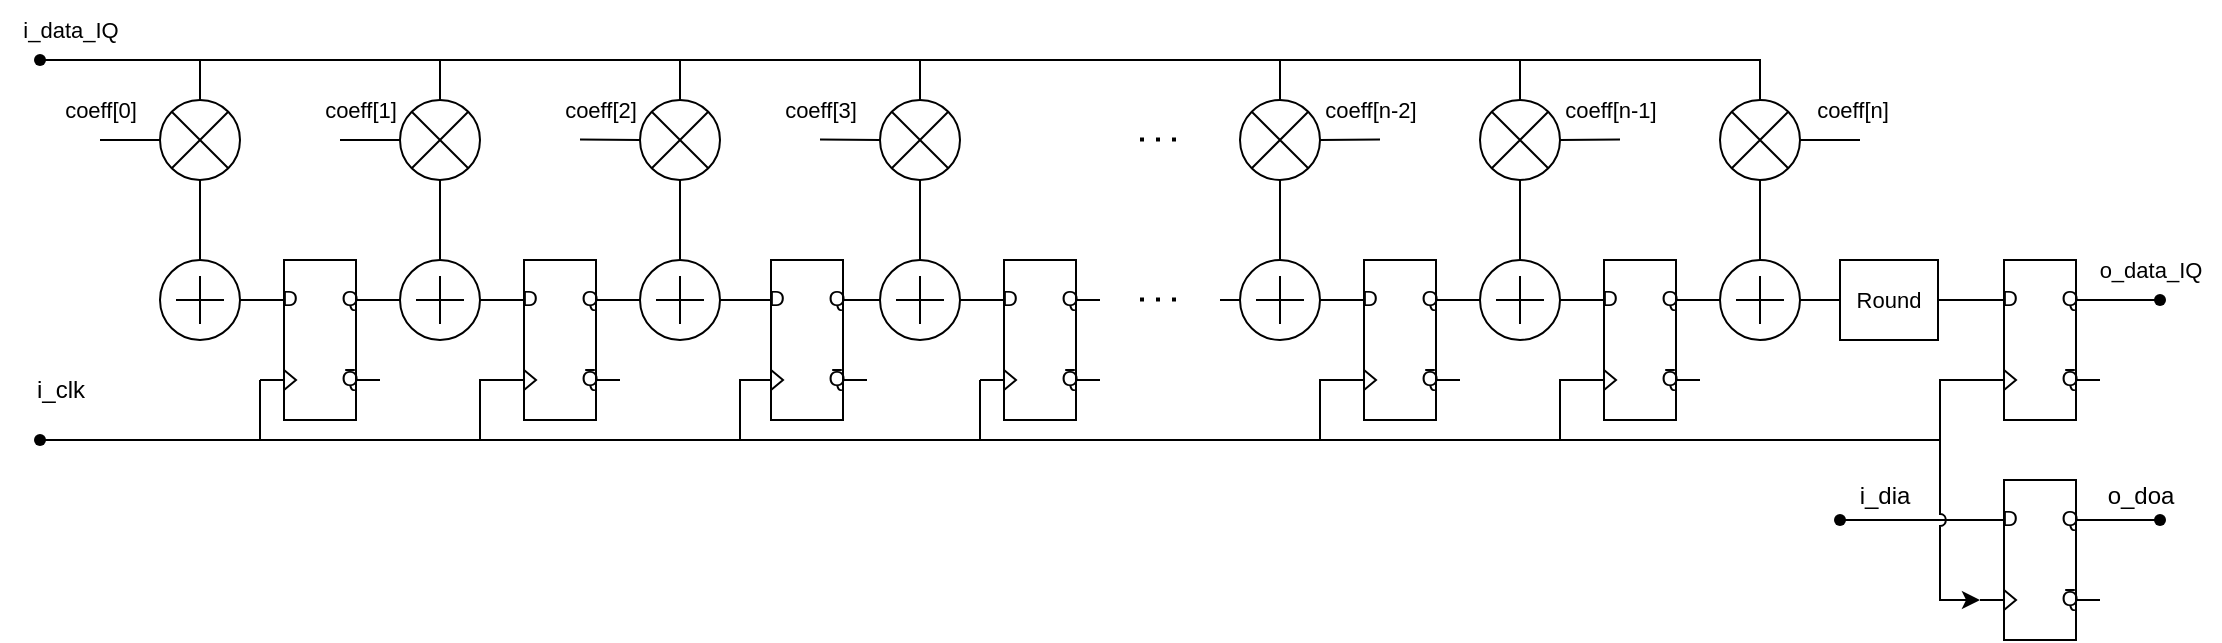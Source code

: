 <mxfile version="24.7.7">
  <diagram name="Page-1" id="A3OXve1jNV1ALQ3xFlgR">
    <mxGraphModel dx="2555" dy="645" grid="1" gridSize="10" guides="1" tooltips="1" connect="1" arrows="1" fold="1" page="1" pageScale="1" pageWidth="827" pageHeight="1169" math="0" shadow="0">
      <root>
        <mxCell id="0" />
        <mxCell id="1" parent="0" />
        <mxCell id="Ade_5zXn3QT06_ZC4YEg-1" value="" style="verticalLabelPosition=bottom;shadow=0;dashed=0;align=center;html=1;verticalAlign=top;shape=mxgraph.electrical.abstract.summation_point;" vertex="1" parent="1">
          <mxGeometry x="-60" y="420" width="40" height="40" as="geometry" />
        </mxCell>
        <mxCell id="Ade_5zXn3QT06_ZC4YEg-2" value="" style="verticalLabelPosition=bottom;shadow=0;dashed=0;align=center;html=1;verticalAlign=top;shape=mxgraph.electrical.abstract.multiplier;" vertex="1" parent="1">
          <mxGeometry x="-60" y="340" width="40" height="40" as="geometry" />
        </mxCell>
        <mxCell id="Ade_5zXn3QT06_ZC4YEg-3" value="" style="verticalLabelPosition=bottom;shadow=0;dashed=0;align=center;html=1;verticalAlign=top;shape=mxgraph.electrical.logic_gates.d_type_flip-flop;" vertex="1" parent="1">
          <mxGeometry x="-10" y="420" width="60" height="80" as="geometry" />
        </mxCell>
        <mxCell id="Ade_5zXn3QT06_ZC4YEg-4" value="" style="verticalLabelPosition=bottom;shadow=0;dashed=0;align=center;html=1;verticalAlign=top;shape=mxgraph.electrical.abstract.summation_point;" vertex="1" parent="1">
          <mxGeometry x="60" y="420" width="40" height="40" as="geometry" />
        </mxCell>
        <mxCell id="Ade_5zXn3QT06_ZC4YEg-5" value="" style="verticalLabelPosition=bottom;shadow=0;dashed=0;align=center;html=1;verticalAlign=top;shape=mxgraph.electrical.abstract.multiplier;" vertex="1" parent="1">
          <mxGeometry x="60" y="340" width="40" height="40" as="geometry" />
        </mxCell>
        <mxCell id="Ade_5zXn3QT06_ZC4YEg-6" value="" style="verticalLabelPosition=bottom;shadow=0;dashed=0;align=center;html=1;verticalAlign=top;shape=mxgraph.electrical.logic_gates.d_type_flip-flop;" vertex="1" parent="1">
          <mxGeometry x="110" y="420" width="60" height="80" as="geometry" />
        </mxCell>
        <mxCell id="Ade_5zXn3QT06_ZC4YEg-7" value="" style="verticalLabelPosition=bottom;shadow=0;dashed=0;align=center;html=1;verticalAlign=top;shape=mxgraph.electrical.abstract.summation_point;" vertex="1" parent="1">
          <mxGeometry x="180" y="420" width="40" height="40" as="geometry" />
        </mxCell>
        <mxCell id="Ade_5zXn3QT06_ZC4YEg-8" value="" style="verticalLabelPosition=bottom;shadow=0;dashed=0;align=center;html=1;verticalAlign=top;shape=mxgraph.electrical.abstract.multiplier;" vertex="1" parent="1">
          <mxGeometry x="180" y="340" width="40" height="40" as="geometry" />
        </mxCell>
        <mxCell id="Ade_5zXn3QT06_ZC4YEg-9" value="" style="verticalLabelPosition=bottom;shadow=0;dashed=0;align=center;html=1;verticalAlign=top;shape=mxgraph.electrical.logic_gates.d_type_flip-flop;" vertex="1" parent="1">
          <mxGeometry x="233.5" y="420" width="60" height="80" as="geometry" />
        </mxCell>
        <mxCell id="Ade_5zXn3QT06_ZC4YEg-10" value="" style="verticalLabelPosition=bottom;shadow=0;dashed=0;align=center;html=1;verticalAlign=top;shape=mxgraph.electrical.abstract.summation_point;" vertex="1" parent="1">
          <mxGeometry x="300" y="420" width="40" height="40" as="geometry" />
        </mxCell>
        <mxCell id="Ade_5zXn3QT06_ZC4YEg-11" value="" style="verticalLabelPosition=bottom;shadow=0;dashed=0;align=center;html=1;verticalAlign=top;shape=mxgraph.electrical.abstract.multiplier;" vertex="1" parent="1">
          <mxGeometry x="300" y="340" width="40" height="40" as="geometry" />
        </mxCell>
        <mxCell id="Ade_5zXn3QT06_ZC4YEg-12" value="" style="verticalLabelPosition=bottom;shadow=0;dashed=0;align=center;html=1;verticalAlign=top;shape=mxgraph.electrical.logic_gates.d_type_flip-flop;" vertex="1" parent="1">
          <mxGeometry x="350" y="420" width="60" height="80" as="geometry" />
        </mxCell>
        <mxCell id="Ade_5zXn3QT06_ZC4YEg-13" value="" style="verticalLabelPosition=bottom;shadow=0;dashed=0;align=center;html=1;verticalAlign=top;shape=mxgraph.electrical.abstract.summation_point;" vertex="1" parent="1">
          <mxGeometry x="480" y="420" width="40" height="40" as="geometry" />
        </mxCell>
        <mxCell id="Ade_5zXn3QT06_ZC4YEg-14" value="" style="verticalLabelPosition=bottom;shadow=0;dashed=0;align=center;html=1;verticalAlign=top;shape=mxgraph.electrical.abstract.multiplier;" vertex="1" parent="1">
          <mxGeometry x="480" y="340" width="40" height="40" as="geometry" />
        </mxCell>
        <mxCell id="Ade_5zXn3QT06_ZC4YEg-15" value="" style="verticalLabelPosition=bottom;shadow=0;dashed=0;align=center;html=1;verticalAlign=top;shape=mxgraph.electrical.logic_gates.d_type_flip-flop;" vertex="1" parent="1">
          <mxGeometry x="530" y="420" width="60" height="80" as="geometry" />
        </mxCell>
        <mxCell id="Ade_5zXn3QT06_ZC4YEg-16" value="" style="verticalLabelPosition=bottom;shadow=0;dashed=0;align=center;html=1;verticalAlign=top;shape=mxgraph.electrical.abstract.summation_point;" vertex="1" parent="1">
          <mxGeometry x="600" y="420" width="40" height="40" as="geometry" />
        </mxCell>
        <mxCell id="Ade_5zXn3QT06_ZC4YEg-17" value="" style="verticalLabelPosition=bottom;shadow=0;dashed=0;align=center;html=1;verticalAlign=top;shape=mxgraph.electrical.abstract.multiplier;" vertex="1" parent="1">
          <mxGeometry x="600" y="340" width="40" height="40" as="geometry" />
        </mxCell>
        <mxCell id="Ade_5zXn3QT06_ZC4YEg-18" value="" style="verticalLabelPosition=bottom;shadow=0;dashed=0;align=center;html=1;verticalAlign=top;shape=mxgraph.electrical.logic_gates.d_type_flip-flop;" vertex="1" parent="1">
          <mxGeometry x="650" y="420" width="60" height="80" as="geometry" />
        </mxCell>
        <mxCell id="Ade_5zXn3QT06_ZC4YEg-19" value="" style="shape=waypoint;sketch=0;fillStyle=solid;size=6;pointerEvents=1;points=[];fillColor=none;resizable=0;rotatable=0;perimeter=centerPerimeter;snapToPoint=1;strokeColor=default;rounded=0;align=center;verticalAlign=middle;fontFamily=Helvetica;fontSize=11;fontColor=default;labelBackgroundColor=default;" vertex="1" parent="1">
          <mxGeometry x="-130" y="310" width="20" height="20" as="geometry" />
        </mxCell>
        <mxCell id="Ade_5zXn3QT06_ZC4YEg-20" style="edgeStyle=orthogonalEdgeStyle;rounded=0;orthogonalLoop=1;jettySize=auto;html=1;entryX=0.5;entryY=0;entryDx=0;entryDy=0;entryPerimeter=0;strokeColor=default;align=center;verticalAlign=middle;fontFamily=Helvetica;fontSize=11;fontColor=default;labelBackgroundColor=default;endArrow=none;endFill=0;" edge="1" source="Ade_5zXn3QT06_ZC4YEg-19" target="Ade_5zXn3QT06_ZC4YEg-2" parent="1">
          <mxGeometry relative="1" as="geometry" />
        </mxCell>
        <mxCell id="Ade_5zXn3QT06_ZC4YEg-21" style="edgeStyle=orthogonalEdgeStyle;rounded=0;orthogonalLoop=1;jettySize=auto;html=1;entryX=0.5;entryY=0;entryDx=0;entryDy=0;entryPerimeter=0;strokeColor=default;align=center;verticalAlign=middle;fontFamily=Helvetica;fontSize=11;fontColor=default;labelBackgroundColor=default;endArrow=none;endFill=0;" edge="1" source="Ade_5zXn3QT06_ZC4YEg-19" target="Ade_5zXn3QT06_ZC4YEg-5" parent="1">
          <mxGeometry relative="1" as="geometry" />
        </mxCell>
        <mxCell id="Ade_5zXn3QT06_ZC4YEg-22" style="edgeStyle=orthogonalEdgeStyle;rounded=0;orthogonalLoop=1;jettySize=auto;html=1;entryX=0.5;entryY=0;entryDx=0;entryDy=0;entryPerimeter=0;strokeColor=default;align=center;verticalAlign=middle;fontFamily=Helvetica;fontSize=11;fontColor=default;labelBackgroundColor=default;endArrow=none;endFill=0;" edge="1" source="Ade_5zXn3QT06_ZC4YEg-19" target="Ade_5zXn3QT06_ZC4YEg-8" parent="1">
          <mxGeometry relative="1" as="geometry" />
        </mxCell>
        <mxCell id="Ade_5zXn3QT06_ZC4YEg-23" style="edgeStyle=orthogonalEdgeStyle;rounded=0;orthogonalLoop=1;jettySize=auto;html=1;entryX=0.5;entryY=0;entryDx=0;entryDy=0;entryPerimeter=0;strokeColor=default;align=center;verticalAlign=middle;fontFamily=Helvetica;fontSize=11;fontColor=default;labelBackgroundColor=default;endArrow=none;endFill=0;" edge="1" source="Ade_5zXn3QT06_ZC4YEg-19" target="Ade_5zXn3QT06_ZC4YEg-11" parent="1">
          <mxGeometry relative="1" as="geometry" />
        </mxCell>
        <mxCell id="Ade_5zXn3QT06_ZC4YEg-24" value="" style="endArrow=none;dashed=1;html=1;dashPattern=1 3;strokeWidth=2;rounded=0;" edge="1" parent="1">
          <mxGeometry width="50" height="50" relative="1" as="geometry">
            <mxPoint x="430" y="359.76" as="sourcePoint" />
            <mxPoint x="450" y="359.76" as="targetPoint" />
          </mxGeometry>
        </mxCell>
        <mxCell id="Ade_5zXn3QT06_ZC4YEg-25" value="" style="endArrow=none;dashed=1;html=1;dashPattern=1 3;strokeWidth=2;rounded=0;" edge="1" parent="1">
          <mxGeometry width="50" height="50" relative="1" as="geometry">
            <mxPoint x="430" y="439.76" as="sourcePoint" />
            <mxPoint x="450" y="439.76" as="targetPoint" />
          </mxGeometry>
        </mxCell>
        <mxCell id="Ade_5zXn3QT06_ZC4YEg-26" style="edgeStyle=orthogonalEdgeStyle;rounded=0;orthogonalLoop=1;jettySize=auto;html=1;entryX=0.5;entryY=0;entryDx=0;entryDy=0;entryPerimeter=0;strokeColor=default;align=center;verticalAlign=middle;fontFamily=Helvetica;fontSize=11;fontColor=default;labelBackgroundColor=default;endArrow=none;endFill=0;" edge="1" source="Ade_5zXn3QT06_ZC4YEg-19" target="Ade_5zXn3QT06_ZC4YEg-14" parent="1">
          <mxGeometry relative="1" as="geometry" />
        </mxCell>
        <mxCell id="Ade_5zXn3QT06_ZC4YEg-27" style="edgeStyle=orthogonalEdgeStyle;rounded=0;orthogonalLoop=1;jettySize=auto;html=1;entryX=0.5;entryY=0;entryDx=0;entryDy=0;entryPerimeter=0;strokeColor=default;endArrow=none;endFill=0;" edge="1" source="Ade_5zXn3QT06_ZC4YEg-19" target="Ade_5zXn3QT06_ZC4YEg-17" parent="1">
          <mxGeometry relative="1" as="geometry" />
        </mxCell>
        <mxCell id="Ade_5zXn3QT06_ZC4YEg-28" style="edgeStyle=orthogonalEdgeStyle;rounded=0;orthogonalLoop=1;jettySize=auto;html=1;exitX=0.5;exitY=1;exitDx=0;exitDy=0;exitPerimeter=0;entryX=0.5;entryY=0;entryDx=0;entryDy=0;entryPerimeter=0;endArrow=none;endFill=0;" edge="1" source="Ade_5zXn3QT06_ZC4YEg-2" target="Ade_5zXn3QT06_ZC4YEg-1" parent="1">
          <mxGeometry relative="1" as="geometry" />
        </mxCell>
        <mxCell id="Ade_5zXn3QT06_ZC4YEg-29" style="edgeStyle=orthogonalEdgeStyle;shape=connector;rounded=0;orthogonalLoop=1;jettySize=auto;html=1;exitX=1;exitY=0.5;exitDx=0;exitDy=0;exitPerimeter=0;entryX=0;entryY=0.25;entryDx=0;entryDy=0;entryPerimeter=0;strokeColor=default;align=center;verticalAlign=middle;fontFamily=Helvetica;fontSize=11;fontColor=default;labelBackgroundColor=default;endArrow=none;endFill=0;" edge="1" source="Ade_5zXn3QT06_ZC4YEg-1" target="Ade_5zXn3QT06_ZC4YEg-3" parent="1">
          <mxGeometry relative="1" as="geometry" />
        </mxCell>
        <mxCell id="Ade_5zXn3QT06_ZC4YEg-30" style="edgeStyle=orthogonalEdgeStyle;shape=connector;rounded=0;orthogonalLoop=1;jettySize=auto;html=1;exitX=1;exitY=0.25;exitDx=0;exitDy=0;exitPerimeter=0;entryX=0;entryY=0.5;entryDx=0;entryDy=0;entryPerimeter=0;strokeColor=default;align=center;verticalAlign=middle;fontFamily=Helvetica;fontSize=11;fontColor=default;labelBackgroundColor=default;endArrow=none;endFill=0;" edge="1" source="Ade_5zXn3QT06_ZC4YEg-3" target="Ade_5zXn3QT06_ZC4YEg-4" parent="1">
          <mxGeometry relative="1" as="geometry" />
        </mxCell>
        <mxCell id="Ade_5zXn3QT06_ZC4YEg-31" style="edgeStyle=orthogonalEdgeStyle;shape=connector;rounded=0;orthogonalLoop=1;jettySize=auto;html=1;exitX=1;exitY=0.5;exitDx=0;exitDy=0;exitPerimeter=0;entryX=0;entryY=0.25;entryDx=0;entryDy=0;entryPerimeter=0;strokeColor=default;align=center;verticalAlign=middle;fontFamily=Helvetica;fontSize=11;fontColor=default;labelBackgroundColor=default;endArrow=none;endFill=0;" edge="1" source="Ade_5zXn3QT06_ZC4YEg-4" target="Ade_5zXn3QT06_ZC4YEg-6" parent="1">
          <mxGeometry relative="1" as="geometry" />
        </mxCell>
        <mxCell id="Ade_5zXn3QT06_ZC4YEg-32" style="edgeStyle=orthogonalEdgeStyle;shape=connector;rounded=0;orthogonalLoop=1;jettySize=auto;html=1;exitX=1;exitY=0.25;exitDx=0;exitDy=0;exitPerimeter=0;entryX=0;entryY=0.5;entryDx=0;entryDy=0;entryPerimeter=0;strokeColor=default;align=center;verticalAlign=middle;fontFamily=Helvetica;fontSize=11;fontColor=default;labelBackgroundColor=default;endArrow=none;endFill=0;" edge="1" source="Ade_5zXn3QT06_ZC4YEg-6" target="Ade_5zXn3QT06_ZC4YEg-7" parent="1">
          <mxGeometry relative="1" as="geometry" />
        </mxCell>
        <mxCell id="Ade_5zXn3QT06_ZC4YEg-33" style="edgeStyle=orthogonalEdgeStyle;shape=connector;rounded=0;orthogonalLoop=1;jettySize=auto;html=1;exitX=1;exitY=0.5;exitDx=0;exitDy=0;exitPerimeter=0;entryX=0.102;entryY=0.246;entryDx=0;entryDy=0;entryPerimeter=0;strokeColor=default;align=center;verticalAlign=middle;fontFamily=Helvetica;fontSize=11;fontColor=default;labelBackgroundColor=default;endArrow=none;endFill=0;" edge="1" source="Ade_5zXn3QT06_ZC4YEg-7" target="Ade_5zXn3QT06_ZC4YEg-9" parent="1">
          <mxGeometry relative="1" as="geometry" />
        </mxCell>
        <mxCell id="Ade_5zXn3QT06_ZC4YEg-34" style="edgeStyle=orthogonalEdgeStyle;shape=connector;rounded=0;orthogonalLoop=1;jettySize=auto;html=1;exitX=1;exitY=0.25;exitDx=0;exitDy=0;exitPerimeter=0;entryX=0;entryY=0.5;entryDx=0;entryDy=0;entryPerimeter=0;strokeColor=default;align=center;verticalAlign=middle;fontFamily=Helvetica;fontSize=11;fontColor=default;labelBackgroundColor=default;endArrow=none;endFill=0;" edge="1" source="Ade_5zXn3QT06_ZC4YEg-9" target="Ade_5zXn3QT06_ZC4YEg-10" parent="1">
          <mxGeometry relative="1" as="geometry" />
        </mxCell>
        <mxCell id="Ade_5zXn3QT06_ZC4YEg-35" style="edgeStyle=orthogonalEdgeStyle;shape=connector;rounded=0;orthogonalLoop=1;jettySize=auto;html=1;exitX=1;exitY=0.5;exitDx=0;exitDy=0;exitPerimeter=0;entryX=0;entryY=0.25;entryDx=0;entryDy=0;entryPerimeter=0;strokeColor=default;align=center;verticalAlign=middle;fontFamily=Helvetica;fontSize=11;fontColor=default;labelBackgroundColor=default;endArrow=none;endFill=0;" edge="1" source="Ade_5zXn3QT06_ZC4YEg-10" target="Ade_5zXn3QT06_ZC4YEg-12" parent="1">
          <mxGeometry relative="1" as="geometry" />
        </mxCell>
        <mxCell id="Ade_5zXn3QT06_ZC4YEg-36" style="edgeStyle=orthogonalEdgeStyle;shape=connector;rounded=0;orthogonalLoop=1;jettySize=auto;html=1;exitX=1;exitY=0.25;exitDx=0;exitDy=0;exitPerimeter=0;entryX=0;entryY=0.5;entryDx=0;entryDy=0;entryPerimeter=0;strokeColor=default;align=center;verticalAlign=middle;fontFamily=Helvetica;fontSize=11;fontColor=default;labelBackgroundColor=default;endArrow=none;endFill=0;" edge="1" target="Ade_5zXn3QT06_ZC4YEg-13" parent="1">
          <mxGeometry relative="1" as="geometry">
            <mxPoint x="470" y="440" as="sourcePoint" />
          </mxGeometry>
        </mxCell>
        <mxCell id="Ade_5zXn3QT06_ZC4YEg-37" style="edgeStyle=orthogonalEdgeStyle;shape=connector;rounded=0;orthogonalLoop=1;jettySize=auto;html=1;exitX=1;exitY=0.5;exitDx=0;exitDy=0;exitPerimeter=0;entryX=0;entryY=0.25;entryDx=0;entryDy=0;entryPerimeter=0;strokeColor=default;align=center;verticalAlign=middle;fontFamily=Helvetica;fontSize=11;fontColor=default;labelBackgroundColor=default;endArrow=none;endFill=0;" edge="1" source="Ade_5zXn3QT06_ZC4YEg-13" target="Ade_5zXn3QT06_ZC4YEg-15" parent="1">
          <mxGeometry relative="1" as="geometry" />
        </mxCell>
        <mxCell id="Ade_5zXn3QT06_ZC4YEg-38" style="edgeStyle=orthogonalEdgeStyle;shape=connector;rounded=0;orthogonalLoop=1;jettySize=auto;html=1;exitX=1;exitY=0.25;exitDx=0;exitDy=0;exitPerimeter=0;entryX=0;entryY=0.5;entryDx=0;entryDy=0;entryPerimeter=0;strokeColor=default;align=center;verticalAlign=middle;fontFamily=Helvetica;fontSize=11;fontColor=default;labelBackgroundColor=default;endArrow=none;endFill=0;" edge="1" source="Ade_5zXn3QT06_ZC4YEg-15" target="Ade_5zXn3QT06_ZC4YEg-16" parent="1">
          <mxGeometry relative="1" as="geometry" />
        </mxCell>
        <mxCell id="Ade_5zXn3QT06_ZC4YEg-39" style="edgeStyle=orthogonalEdgeStyle;shape=connector;rounded=0;orthogonalLoop=1;jettySize=auto;html=1;exitX=1;exitY=0.5;exitDx=0;exitDy=0;exitPerimeter=0;entryX=0;entryY=0.25;entryDx=0;entryDy=0;entryPerimeter=0;strokeColor=default;align=center;verticalAlign=middle;fontFamily=Helvetica;fontSize=11;fontColor=default;labelBackgroundColor=default;endArrow=none;endFill=0;" edge="1" source="Ade_5zXn3QT06_ZC4YEg-16" target="Ade_5zXn3QT06_ZC4YEg-18" parent="1">
          <mxGeometry relative="1" as="geometry" />
        </mxCell>
        <mxCell id="Ade_5zXn3QT06_ZC4YEg-40" style="edgeStyle=orthogonalEdgeStyle;shape=connector;rounded=0;orthogonalLoop=1;jettySize=auto;html=1;exitX=0.5;exitY=1;exitDx=0;exitDy=0;exitPerimeter=0;entryX=0.5;entryY=0;entryDx=0;entryDy=0;entryPerimeter=0;strokeColor=default;align=center;verticalAlign=middle;fontFamily=Helvetica;fontSize=11;fontColor=default;labelBackgroundColor=default;endArrow=none;endFill=0;" edge="1" source="Ade_5zXn3QT06_ZC4YEg-5" target="Ade_5zXn3QT06_ZC4YEg-4" parent="1">
          <mxGeometry relative="1" as="geometry" />
        </mxCell>
        <mxCell id="Ade_5zXn3QT06_ZC4YEg-41" style="edgeStyle=orthogonalEdgeStyle;shape=connector;rounded=0;orthogonalLoop=1;jettySize=auto;html=1;exitX=0.5;exitY=1;exitDx=0;exitDy=0;exitPerimeter=0;entryX=0.5;entryY=0;entryDx=0;entryDy=0;entryPerimeter=0;strokeColor=default;align=center;verticalAlign=middle;fontFamily=Helvetica;fontSize=11;fontColor=default;labelBackgroundColor=default;endArrow=none;endFill=0;" edge="1" source="Ade_5zXn3QT06_ZC4YEg-8" target="Ade_5zXn3QT06_ZC4YEg-7" parent="1">
          <mxGeometry relative="1" as="geometry" />
        </mxCell>
        <mxCell id="Ade_5zXn3QT06_ZC4YEg-42" style="edgeStyle=orthogonalEdgeStyle;shape=connector;rounded=0;orthogonalLoop=1;jettySize=auto;html=1;entryX=0.5;entryY=0;entryDx=0;entryDy=0;entryPerimeter=0;strokeColor=default;align=center;verticalAlign=middle;fontFamily=Helvetica;fontSize=11;fontColor=default;labelBackgroundColor=default;endArrow=none;endFill=0;" edge="1" source="Ade_5zXn3QT06_ZC4YEg-11" target="Ade_5zXn3QT06_ZC4YEg-10" parent="1">
          <mxGeometry relative="1" as="geometry" />
        </mxCell>
        <mxCell id="Ade_5zXn3QT06_ZC4YEg-43" style="edgeStyle=orthogonalEdgeStyle;shape=connector;rounded=0;orthogonalLoop=1;jettySize=auto;html=1;exitX=0.5;exitY=1;exitDx=0;exitDy=0;exitPerimeter=0;entryX=0.5;entryY=0;entryDx=0;entryDy=0;entryPerimeter=0;strokeColor=default;align=center;verticalAlign=middle;fontFamily=Helvetica;fontSize=11;fontColor=default;labelBackgroundColor=default;endArrow=none;endFill=0;" edge="1" source="Ade_5zXn3QT06_ZC4YEg-14" target="Ade_5zXn3QT06_ZC4YEg-13" parent="1">
          <mxGeometry relative="1" as="geometry" />
        </mxCell>
        <mxCell id="Ade_5zXn3QT06_ZC4YEg-44" style="edgeStyle=orthogonalEdgeStyle;shape=connector;rounded=0;orthogonalLoop=1;jettySize=auto;html=1;exitX=0.5;exitY=1;exitDx=0;exitDy=0;exitPerimeter=0;entryX=0.5;entryY=0;entryDx=0;entryDy=0;entryPerimeter=0;strokeColor=default;align=center;verticalAlign=middle;fontFamily=Helvetica;fontSize=11;fontColor=default;labelBackgroundColor=default;endArrow=none;endFill=0;" edge="1" source="Ade_5zXn3QT06_ZC4YEg-17" target="Ade_5zXn3QT06_ZC4YEg-16" parent="1">
          <mxGeometry relative="1" as="geometry" />
        </mxCell>
        <mxCell id="Ade_5zXn3QT06_ZC4YEg-45" value="" style="shape=waypoint;sketch=0;fillStyle=solid;size=6;pointerEvents=1;points=[];fillColor=none;resizable=0;rotatable=0;perimeter=centerPerimeter;snapToPoint=1;strokeColor=default;rounded=0;align=center;verticalAlign=middle;fontFamily=Helvetica;fontSize=11;fontColor=default;labelBackgroundColor=default;" vertex="1" parent="1">
          <mxGeometry x="-130" y="500" width="20" height="20" as="geometry" />
        </mxCell>
        <mxCell id="Ade_5zXn3QT06_ZC4YEg-46" style="edgeStyle=orthogonalEdgeStyle;shape=connector;rounded=0;orthogonalLoop=1;jettySize=auto;html=1;entryX=0;entryY=0.75;entryDx=0;entryDy=0;entryPerimeter=0;strokeColor=default;align=center;verticalAlign=middle;fontFamily=Helvetica;fontSize=11;fontColor=default;labelBackgroundColor=default;endArrow=none;endFill=0;" edge="1" source="Ade_5zXn3QT06_ZC4YEg-45" target="Ade_5zXn3QT06_ZC4YEg-3" parent="1">
          <mxGeometry relative="1" as="geometry">
            <Array as="points">
              <mxPoint x="-10" y="510" />
            </Array>
          </mxGeometry>
        </mxCell>
        <mxCell id="Ade_5zXn3QT06_ZC4YEg-47" style="edgeStyle=orthogonalEdgeStyle;shape=connector;rounded=0;orthogonalLoop=1;jettySize=auto;html=1;entryX=0;entryY=0.75;entryDx=0;entryDy=0;entryPerimeter=0;strokeColor=default;align=center;verticalAlign=middle;fontFamily=Helvetica;fontSize=11;fontColor=default;labelBackgroundColor=default;endArrow=none;endFill=0;" edge="1" source="Ade_5zXn3QT06_ZC4YEg-45" target="Ade_5zXn3QT06_ZC4YEg-6" parent="1">
          <mxGeometry relative="1" as="geometry">
            <Array as="points">
              <mxPoint x="100" y="510" />
              <mxPoint x="100" y="480" />
            </Array>
          </mxGeometry>
        </mxCell>
        <mxCell id="Ade_5zXn3QT06_ZC4YEg-48" style="edgeStyle=orthogonalEdgeStyle;shape=connector;rounded=0;orthogonalLoop=1;jettySize=auto;html=1;entryX=0;entryY=0.75;entryDx=0;entryDy=0;entryPerimeter=0;strokeColor=default;align=center;verticalAlign=middle;fontFamily=Helvetica;fontSize=11;fontColor=default;labelBackgroundColor=default;endArrow=none;endFill=0;" edge="1" source="Ade_5zXn3QT06_ZC4YEg-45" target="Ade_5zXn3QT06_ZC4YEg-9" parent="1">
          <mxGeometry relative="1" as="geometry">
            <Array as="points">
              <mxPoint x="230" y="510" />
            </Array>
          </mxGeometry>
        </mxCell>
        <mxCell id="Ade_5zXn3QT06_ZC4YEg-49" style="edgeStyle=orthogonalEdgeStyle;shape=connector;rounded=0;orthogonalLoop=1;jettySize=auto;html=1;entryX=0;entryY=0.75;entryDx=0;entryDy=0;entryPerimeter=0;strokeColor=default;align=center;verticalAlign=middle;fontFamily=Helvetica;fontSize=11;fontColor=default;labelBackgroundColor=default;endArrow=none;endFill=0;" edge="1" source="Ade_5zXn3QT06_ZC4YEg-45" target="Ade_5zXn3QT06_ZC4YEg-12" parent="1">
          <mxGeometry relative="1" as="geometry">
            <Array as="points">
              <mxPoint x="350" y="510" />
            </Array>
          </mxGeometry>
        </mxCell>
        <mxCell id="Ade_5zXn3QT06_ZC4YEg-50" style="edgeStyle=orthogonalEdgeStyle;shape=connector;rounded=0;orthogonalLoop=1;jettySize=auto;html=1;entryX=0;entryY=0.75;entryDx=0;entryDy=0;entryPerimeter=0;strokeColor=default;align=center;verticalAlign=middle;fontFamily=Helvetica;fontSize=11;fontColor=default;labelBackgroundColor=default;endArrow=none;endFill=0;" edge="1" source="Ade_5zXn3QT06_ZC4YEg-45" target="Ade_5zXn3QT06_ZC4YEg-15" parent="1">
          <mxGeometry relative="1" as="geometry">
            <Array as="points">
              <mxPoint x="520" y="510" />
              <mxPoint x="520" y="480" />
            </Array>
          </mxGeometry>
        </mxCell>
        <mxCell id="Ade_5zXn3QT06_ZC4YEg-51" style="edgeStyle=orthogonalEdgeStyle;shape=connector;rounded=0;orthogonalLoop=1;jettySize=auto;html=1;entryX=0;entryY=0.75;entryDx=0;entryDy=0;entryPerimeter=0;strokeColor=default;align=center;verticalAlign=middle;fontFamily=Helvetica;fontSize=11;fontColor=default;labelBackgroundColor=default;endArrow=none;endFill=0;" edge="1" source="Ade_5zXn3QT06_ZC4YEg-45" target="Ade_5zXn3QT06_ZC4YEg-18" parent="1">
          <mxGeometry relative="1" as="geometry">
            <Array as="points">
              <mxPoint x="640" y="510" />
              <mxPoint x="640" y="480" />
            </Array>
          </mxGeometry>
        </mxCell>
        <mxCell id="Ade_5zXn3QT06_ZC4YEg-52" style="edgeStyle=orthogonalEdgeStyle;shape=connector;rounded=0;orthogonalLoop=1;jettySize=auto;html=1;exitX=1;exitY=0.5;exitDx=0;exitDy=0;exitPerimeter=0;entryX=0;entryY=0.5;entryDx=0;entryDy=0;strokeColor=default;align=center;verticalAlign=middle;fontFamily=Helvetica;fontSize=11;fontColor=default;labelBackgroundColor=default;endArrow=none;endFill=0;" edge="1" source="Ade_5zXn3QT06_ZC4YEg-53" target="Ade_5zXn3QT06_ZC4YEg-56" parent="1">
          <mxGeometry relative="1" as="geometry" />
        </mxCell>
        <mxCell id="Ade_5zXn3QT06_ZC4YEg-53" value="" style="verticalLabelPosition=bottom;shadow=0;dashed=0;align=center;html=1;verticalAlign=top;shape=mxgraph.electrical.abstract.summation_point;" vertex="1" parent="1">
          <mxGeometry x="720" y="420" width="40" height="40" as="geometry" />
        </mxCell>
        <mxCell id="Ade_5zXn3QT06_ZC4YEg-54" value="" style="verticalLabelPosition=bottom;shadow=0;dashed=0;align=center;html=1;verticalAlign=top;shape=mxgraph.electrical.abstract.multiplier;" vertex="1" parent="1">
          <mxGeometry x="720" y="340" width="40" height="40" as="geometry" />
        </mxCell>
        <mxCell id="Ade_5zXn3QT06_ZC4YEg-55" style="edgeStyle=orthogonalEdgeStyle;shape=connector;rounded=0;orthogonalLoop=1;jettySize=auto;html=1;exitX=1;exitY=0.25;exitDx=0;exitDy=0;exitPerimeter=0;entryX=0;entryY=0.5;entryDx=0;entryDy=0;entryPerimeter=0;strokeColor=default;align=center;verticalAlign=middle;fontFamily=Helvetica;fontSize=11;fontColor=default;labelBackgroundColor=default;endArrow=none;endFill=0;" edge="1" source="Ade_5zXn3QT06_ZC4YEg-18" target="Ade_5zXn3QT06_ZC4YEg-53" parent="1">
          <mxGeometry relative="1" as="geometry" />
        </mxCell>
        <mxCell id="Ade_5zXn3QT06_ZC4YEg-56" value="Round" style="rounded=0;whiteSpace=wrap;html=1;fontFamily=Helvetica;fontSize=11;fontColor=default;labelBackgroundColor=default;" vertex="1" parent="1">
          <mxGeometry x="780" y="420" width="49" height="40" as="geometry" />
        </mxCell>
        <mxCell id="Ade_5zXn3QT06_ZC4YEg-57" style="edgeStyle=orthogonalEdgeStyle;shape=connector;rounded=0;orthogonalLoop=1;jettySize=auto;html=1;exitX=0.5;exitY=1;exitDx=0;exitDy=0;exitPerimeter=0;entryX=0.5;entryY=0;entryDx=0;entryDy=0;entryPerimeter=0;strokeColor=default;align=center;verticalAlign=middle;fontFamily=Helvetica;fontSize=11;fontColor=default;labelBackgroundColor=default;endArrow=none;endFill=0;" edge="1" source="Ade_5zXn3QT06_ZC4YEg-54" target="Ade_5zXn3QT06_ZC4YEg-53" parent="1">
          <mxGeometry relative="1" as="geometry" />
        </mxCell>
        <mxCell id="Ade_5zXn3QT06_ZC4YEg-58" value="" style="verticalLabelPosition=bottom;shadow=0;dashed=0;align=center;html=1;verticalAlign=top;shape=mxgraph.electrical.logic_gates.d_type_flip-flop;" vertex="1" parent="1">
          <mxGeometry x="850" y="420" width="60" height="80" as="geometry" />
        </mxCell>
        <mxCell id="Ade_5zXn3QT06_ZC4YEg-59" style="edgeStyle=orthogonalEdgeStyle;shape=connector;rounded=0;orthogonalLoop=1;jettySize=auto;html=1;exitX=1;exitY=0.5;exitDx=0;exitDy=0;entryX=0;entryY=0.25;entryDx=0;entryDy=0;entryPerimeter=0;strokeColor=default;align=center;verticalAlign=middle;fontFamily=Helvetica;fontSize=11;fontColor=default;labelBackgroundColor=default;endArrow=none;endFill=0;" edge="1" source="Ade_5zXn3QT06_ZC4YEg-56" target="Ade_5zXn3QT06_ZC4YEg-58" parent="1">
          <mxGeometry relative="1" as="geometry" />
        </mxCell>
        <mxCell id="Ade_5zXn3QT06_ZC4YEg-60" style="edgeStyle=orthogonalEdgeStyle;shape=connector;rounded=0;orthogonalLoop=1;jettySize=auto;html=1;entryX=0.5;entryY=0;entryDx=0;entryDy=0;entryPerimeter=0;strokeColor=default;align=center;verticalAlign=middle;fontFamily=Helvetica;fontSize=11;fontColor=default;labelBackgroundColor=default;endArrow=none;endFill=0;" edge="1" source="Ade_5zXn3QT06_ZC4YEg-19" target="Ade_5zXn3QT06_ZC4YEg-54" parent="1">
          <mxGeometry relative="1" as="geometry" />
        </mxCell>
        <mxCell id="Ade_5zXn3QT06_ZC4YEg-61" style="edgeStyle=orthogonalEdgeStyle;shape=connector;rounded=0;orthogonalLoop=1;jettySize=auto;html=1;entryX=0;entryY=0.75;entryDx=0;entryDy=0;entryPerimeter=0;strokeColor=default;align=center;verticalAlign=middle;fontFamily=Helvetica;fontSize=11;fontColor=default;labelBackgroundColor=default;endArrow=none;endFill=0;" edge="1" source="Ade_5zXn3QT06_ZC4YEg-45" target="Ade_5zXn3QT06_ZC4YEg-58" parent="1">
          <mxGeometry relative="1" as="geometry">
            <Array as="points">
              <mxPoint x="830" y="510" />
              <mxPoint x="830" y="480" />
            </Array>
          </mxGeometry>
        </mxCell>
        <mxCell id="Ade_5zXn3QT06_ZC4YEg-62" value="i_data_IQ" style="text;html=1;align=center;verticalAlign=middle;resizable=0;points=[];autosize=1;strokeColor=none;fillColor=none;fontFamily=Helvetica;fontSize=11;fontColor=default;labelBackgroundColor=default;" vertex="1" parent="1">
          <mxGeometry x="-140" y="290" width="70" height="30" as="geometry" />
        </mxCell>
        <mxCell id="Ade_5zXn3QT06_ZC4YEg-63" value="" style="endArrow=none;html=1;rounded=0;strokeColor=default;align=center;verticalAlign=middle;fontFamily=Helvetica;fontSize=11;fontColor=default;labelBackgroundColor=default;entryX=0;entryY=0.5;entryDx=0;entryDy=0;entryPerimeter=0;" edge="1" target="Ade_5zXn3QT06_ZC4YEg-2" parent="1">
          <mxGeometry width="50" height="50" relative="1" as="geometry">
            <mxPoint x="-90" y="360" as="sourcePoint" />
            <mxPoint x="460" y="540" as="targetPoint" />
          </mxGeometry>
        </mxCell>
        <mxCell id="Ade_5zXn3QT06_ZC4YEg-64" value="coeff[0]" style="text;html=1;align=center;verticalAlign=middle;resizable=0;points=[];autosize=1;strokeColor=none;fillColor=none;fontFamily=Helvetica;fontSize=11;fontColor=default;labelBackgroundColor=default;" vertex="1" parent="1">
          <mxGeometry x="-120" y="330" width="60" height="30" as="geometry" />
        </mxCell>
        <mxCell id="Ade_5zXn3QT06_ZC4YEg-65" value="" style="endArrow=none;html=1;rounded=0;strokeColor=default;align=center;verticalAlign=middle;fontFamily=Helvetica;fontSize=11;fontColor=default;labelBackgroundColor=default;entryX=0;entryY=0.5;entryDx=0;entryDy=0;entryPerimeter=0;" edge="1" target="Ade_5zXn3QT06_ZC4YEg-5" parent="1">
          <mxGeometry width="50" height="50" relative="1" as="geometry">
            <mxPoint x="30" y="360" as="sourcePoint" />
            <mxPoint x="50" y="358" as="targetPoint" />
          </mxGeometry>
        </mxCell>
        <mxCell id="Ade_5zXn3QT06_ZC4YEg-66" value="" style="endArrow=none;html=1;rounded=0;strokeColor=default;align=center;verticalAlign=middle;fontFamily=Helvetica;fontSize=11;fontColor=default;labelBackgroundColor=default;entryX=0;entryY=0.5;entryDx=0;entryDy=0;entryPerimeter=0;" edge="1" target="Ade_5zXn3QT06_ZC4YEg-8" parent="1">
          <mxGeometry width="50" height="50" relative="1" as="geometry">
            <mxPoint x="150" y="359.8" as="sourcePoint" />
            <mxPoint x="180" y="359.8" as="targetPoint" />
          </mxGeometry>
        </mxCell>
        <mxCell id="Ade_5zXn3QT06_ZC4YEg-67" value="" style="endArrow=none;html=1;rounded=0;strokeColor=default;align=center;verticalAlign=middle;fontFamily=Helvetica;fontSize=11;fontColor=default;labelBackgroundColor=default;entryX=0;entryY=0.5;entryDx=0;entryDy=0;entryPerimeter=0;" edge="1" target="Ade_5zXn3QT06_ZC4YEg-11" parent="1">
          <mxGeometry width="50" height="50" relative="1" as="geometry">
            <mxPoint x="270" y="359.8" as="sourcePoint" />
            <mxPoint x="300" y="359.8" as="targetPoint" />
          </mxGeometry>
        </mxCell>
        <mxCell id="Ade_5zXn3QT06_ZC4YEg-68" value="" style="endArrow=none;html=1;rounded=0;strokeColor=default;align=center;verticalAlign=middle;fontFamily=Helvetica;fontSize=11;fontColor=default;labelBackgroundColor=default;exitX=1;exitY=0.5;exitDx=0;exitDy=0;exitPerimeter=0;" edge="1" source="Ade_5zXn3QT06_ZC4YEg-14" parent="1">
          <mxGeometry width="50" height="50" relative="1" as="geometry">
            <mxPoint x="520" y="360" as="sourcePoint" />
            <mxPoint x="550" y="359.8" as="targetPoint" />
          </mxGeometry>
        </mxCell>
        <mxCell id="Ade_5zXn3QT06_ZC4YEg-69" value="" style="endArrow=none;html=1;rounded=0;strokeColor=default;align=center;verticalAlign=middle;fontFamily=Helvetica;fontSize=11;fontColor=default;labelBackgroundColor=default;exitX=1;exitY=0.5;exitDx=0;exitDy=0;exitPerimeter=0;" edge="1" source="Ade_5zXn3QT06_ZC4YEg-17" parent="1">
          <mxGeometry width="50" height="50" relative="1" as="geometry">
            <mxPoint x="640" y="360" as="sourcePoint" />
            <mxPoint x="670" y="359.8" as="targetPoint" />
          </mxGeometry>
        </mxCell>
        <mxCell id="Ade_5zXn3QT06_ZC4YEg-70" value="" style="endArrow=none;html=1;rounded=0;strokeColor=default;align=center;verticalAlign=middle;fontFamily=Helvetica;fontSize=11;fontColor=default;labelBackgroundColor=default;exitX=1;exitY=0.5;exitDx=0;exitDy=0;exitPerimeter=0;" edge="1" source="Ade_5zXn3QT06_ZC4YEg-54" parent="1">
          <mxGeometry width="50" height="50" relative="1" as="geometry">
            <mxPoint x="760" y="358.2" as="sourcePoint" />
            <mxPoint x="790" y="360" as="targetPoint" />
          </mxGeometry>
        </mxCell>
        <mxCell id="Ade_5zXn3QT06_ZC4YEg-71" value="&lt;span style=&quot;background-color: transparent;&quot;&gt;coeff[2]&lt;/span&gt;" style="text;html=1;align=center;verticalAlign=middle;resizable=0;points=[];autosize=1;strokeColor=none;fillColor=none;fontFamily=Helvetica;fontSize=11;fontColor=default;labelBackgroundColor=default;fillStyle=auto;" vertex="1" parent="1">
          <mxGeometry x="130" y="330" width="60" height="30" as="geometry" />
        </mxCell>
        <mxCell id="Ade_5zXn3QT06_ZC4YEg-72" value="coeff[3]" style="text;html=1;align=center;verticalAlign=middle;resizable=0;points=[];autosize=1;strokeColor=none;fillColor=none;fontFamily=Helvetica;fontSize=11;fontColor=default;labelBackgroundColor=default;" vertex="1" parent="1">
          <mxGeometry x="240" y="330" width="60" height="30" as="geometry" />
        </mxCell>
        <mxCell id="Ade_5zXn3QT06_ZC4YEg-73" value="coeff[n-2]" style="text;html=1;align=center;verticalAlign=middle;resizable=0;points=[];autosize=1;strokeColor=none;fillColor=none;fontFamily=Helvetica;fontSize=11;fontColor=default;labelBackgroundColor=default;" vertex="1" parent="1">
          <mxGeometry x="510" y="330" width="70" height="30" as="geometry" />
        </mxCell>
        <mxCell id="Ade_5zXn3QT06_ZC4YEg-74" value="coeff[n-1]" style="text;html=1;align=center;verticalAlign=middle;resizable=0;points=[];autosize=1;strokeColor=none;fillColor=none;fontFamily=Helvetica;fontSize=11;fontColor=default;labelBackgroundColor=default;" vertex="1" parent="1">
          <mxGeometry x="630" y="330" width="70" height="30" as="geometry" />
        </mxCell>
        <mxCell id="Ade_5zXn3QT06_ZC4YEg-75" value="coeff[n]" style="text;html=1;align=center;verticalAlign=middle;resizable=0;points=[];autosize=1;strokeColor=none;fillColor=none;fontFamily=Helvetica;fontSize=11;fontColor=default;labelBackgroundColor=default;" vertex="1" parent="1">
          <mxGeometry x="756" y="330" width="60" height="30" as="geometry" />
        </mxCell>
        <mxCell id="Ade_5zXn3QT06_ZC4YEg-76" value="" style="shape=waypoint;sketch=0;fillStyle=solid;size=6;pointerEvents=1;points=[];fillColor=none;resizable=0;rotatable=0;perimeter=centerPerimeter;snapToPoint=1;strokeColor=default;rounded=0;align=center;verticalAlign=middle;fontFamily=Helvetica;fontSize=11;fontColor=default;labelBackgroundColor=default;" vertex="1" parent="1">
          <mxGeometry x="930" y="430" width="20" height="20" as="geometry" />
        </mxCell>
        <mxCell id="Ade_5zXn3QT06_ZC4YEg-77" style="edgeStyle=orthogonalEdgeStyle;shape=connector;rounded=0;orthogonalLoop=1;jettySize=auto;html=1;entryX=1;entryY=0.25;entryDx=0;entryDy=0;entryPerimeter=0;strokeColor=default;align=center;verticalAlign=middle;fontFamily=Helvetica;fontSize=11;fontColor=default;labelBackgroundColor=default;endArrow=none;endFill=0;" edge="1" source="Ade_5zXn3QT06_ZC4YEg-76" target="Ade_5zXn3QT06_ZC4YEg-58" parent="1">
          <mxGeometry relative="1" as="geometry" />
        </mxCell>
        <mxCell id="Ade_5zXn3QT06_ZC4YEg-78" value="o_data_IQ" style="text;html=1;align=center;verticalAlign=middle;resizable=0;points=[];autosize=1;strokeColor=none;fillColor=none;fontFamily=Helvetica;fontSize=11;fontColor=default;labelBackgroundColor=default;" vertex="1" parent="1">
          <mxGeometry x="900" y="410" width="70" height="30" as="geometry" />
        </mxCell>
        <mxCell id="Ade_5zXn3QT06_ZC4YEg-79" value="&lt;span style=&quot;background-color: transparent;&quot;&gt;coeff[1]&lt;/span&gt;" style="text;html=1;align=center;verticalAlign=middle;resizable=0;points=[];autosize=1;strokeColor=none;fillColor=none;fontFamily=Helvetica;fontSize=11;fontColor=default;labelBackgroundColor=default;" vertex="1" parent="1">
          <mxGeometry x="10" y="330" width="60" height="30" as="geometry" />
        </mxCell>
        <mxCell id="Ade_5zXn3QT06_ZC4YEg-80" value="i_clk" style="text;html=1;align=center;verticalAlign=middle;resizable=0;points=[];autosize=1;strokeColor=none;fillColor=none;" vertex="1" parent="1">
          <mxGeometry x="-135" y="470" width="50" height="30" as="geometry" />
        </mxCell>
        <mxCell id="Ade_5zXn3QT06_ZC4YEg-81" value="" style="verticalLabelPosition=bottom;shadow=0;dashed=0;align=center;html=1;verticalAlign=top;shape=mxgraph.electrical.logic_gates.d_type_flip-flop;" vertex="1" parent="1">
          <mxGeometry x="850" y="530" width="60" height="80" as="geometry" />
        </mxCell>
        <mxCell id="Ade_5zXn3QT06_ZC4YEg-82" value="" style="shape=waypoint;sketch=0;fillStyle=solid;size=6;pointerEvents=1;points=[];fillColor=none;resizable=0;rotatable=0;perimeter=centerPerimeter;snapToPoint=1;strokeColor=default;rounded=0;align=center;verticalAlign=middle;fontFamily=Helvetica;fontSize=11;fontColor=default;labelBackgroundColor=default;" vertex="1" parent="1">
          <mxGeometry x="930" y="540" width="20" height="20" as="geometry" />
        </mxCell>
        <mxCell id="Ade_5zXn3QT06_ZC4YEg-83" value="" style="shape=waypoint;sketch=0;fillStyle=solid;size=6;pointerEvents=1;points=[];fillColor=none;resizable=0;rotatable=0;perimeter=centerPerimeter;snapToPoint=1;strokeColor=default;rounded=0;align=center;verticalAlign=middle;fontFamily=Helvetica;fontSize=11;fontColor=default;labelBackgroundColor=default;" vertex="1" parent="1">
          <mxGeometry x="770" y="540" width="20" height="20" as="geometry" />
        </mxCell>
        <mxCell id="Ade_5zXn3QT06_ZC4YEg-84" style="edgeStyle=orthogonalEdgeStyle;rounded=0;orthogonalLoop=1;jettySize=auto;html=1;entryX=0;entryY=0.25;entryDx=0;entryDy=0;entryPerimeter=0;endArrow=none;endFill=0;" edge="1" parent="1" source="Ade_5zXn3QT06_ZC4YEg-83" target="Ade_5zXn3QT06_ZC4YEg-81">
          <mxGeometry relative="1" as="geometry" />
        </mxCell>
        <mxCell id="Ade_5zXn3QT06_ZC4YEg-86" style="edgeStyle=orthogonalEdgeStyle;rounded=0;orthogonalLoop=1;jettySize=auto;html=1;entryX=1;entryY=0.25;entryDx=0;entryDy=0;entryPerimeter=0;endArrow=none;endFill=0;" edge="1" parent="1" source="Ade_5zXn3QT06_ZC4YEg-82" target="Ade_5zXn3QT06_ZC4YEg-81">
          <mxGeometry relative="1" as="geometry" />
        </mxCell>
        <mxCell id="Ade_5zXn3QT06_ZC4YEg-89" value="i_dia" style="text;html=1;align=center;verticalAlign=middle;resizable=0;points=[];autosize=1;strokeColor=none;fillColor=none;" vertex="1" parent="1">
          <mxGeometry x="777" y="523" width="50" height="30" as="geometry" />
        </mxCell>
        <mxCell id="Ade_5zXn3QT06_ZC4YEg-90" value="o_doa" style="text;html=1;align=center;verticalAlign=middle;resizable=0;points=[];autosize=1;strokeColor=none;fillColor=none;" vertex="1" parent="1">
          <mxGeometry x="900" y="523" width="60" height="30" as="geometry" />
        </mxCell>
        <mxCell id="Ade_5zXn3QT06_ZC4YEg-91" style="edgeStyle=orthogonalEdgeStyle;rounded=0;orthogonalLoop=1;jettySize=auto;html=1;entryX=0;entryY=0.75;entryDx=0;entryDy=0;entryPerimeter=0;jumpStyle=arc;" edge="1" parent="1" source="Ade_5zXn3QT06_ZC4YEg-45" target="Ade_5zXn3QT06_ZC4YEg-81">
          <mxGeometry relative="1" as="geometry">
            <Array as="points">
              <mxPoint x="830" y="510" />
              <mxPoint x="830" y="590" />
            </Array>
          </mxGeometry>
        </mxCell>
      </root>
    </mxGraphModel>
  </diagram>
</mxfile>
